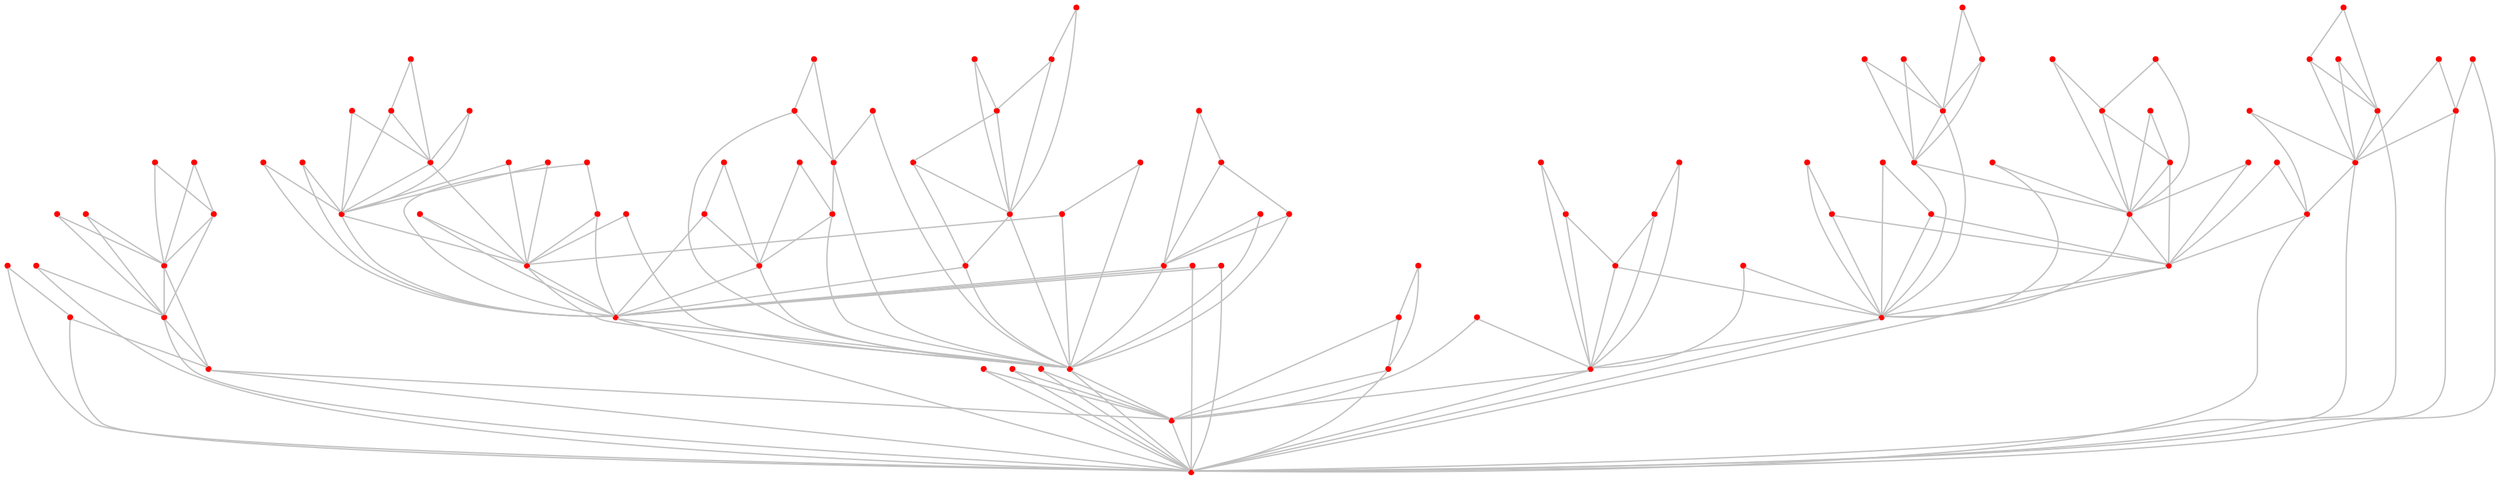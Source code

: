 graph {
	0 [color=red shape=point]
	1 [color=red shape=point]
	2 [color=red shape=point]
	3 [color=red shape=point]
	4 [color=red shape=point]
	5 [color=red shape=point]
	6 [color=red shape=point]
	7 [color=red shape=point]
	8 [color=red shape=point]
	9 [color=red shape=point]
	10 [color=red shape=point]
	11 [color=red shape=point]
	12 [color=red shape=point]
	13 [color=red shape=point]
	14 [color=red shape=point]
	15 [color=red shape=point]
	16 [color=red shape=point]
	17 [color=red shape=point]
	18 [color=red shape=point]
	19 [color=red shape=point]
	20 [color=red shape=point]
	21 [color=red shape=point]
	22 [color=red shape=point]
	23 [color=red shape=point]
	24 [color=red shape=point]
	25 [color=red shape=point]
	26 [color=red shape=point]
	27 [color=red shape=point]
	28 [color=red shape=point]
	29 [color=red shape=point]
	30 [color=red shape=point]
	31 [color=red shape=point]
	32 [color=red shape=point]
	33 [color=red shape=point]
	34 [color=red shape=point]
	35 [color=red shape=point]
	36 [color=red shape=point]
	37 [color=red shape=point]
	38 [color=red shape=point]
	39 [color=red shape=point]
	40 [color=red shape=point]
	41 [color=red shape=point]
	42 [color=red shape=point]
	43 [color=red shape=point]
	44 [color=red shape=point]
	45 [color=red shape=point]
	46 [color=red shape=point]
	47 [color=red shape=point]
	48 [color=red shape=point]
	49 [color=red shape=point]
	50 [color=red shape=point]
	51 [color=red shape=point]
	52 [color=red shape=point]
	53 [color=red shape=point]
	54 [color=red shape=point]
	55 [color=red shape=point]
	56 [color=red shape=point]
	57 [color=red shape=point]
	58 [color=red shape=point]
	59 [color=red shape=point]
	60 [color=red shape=point]
	61 [color=red shape=point]
	62 [color=red shape=point]
	63 [color=red shape=point]
	64 [color=red shape=point]
	65 [color=red shape=point]
	66 [color=red shape=point]
	67 [color=red shape=point]
	68 [color=red shape=point]
	69 [color=red shape=point]
	70 [color=red shape=point]
	71 [color=red shape=point]
	72 [color=red shape=point]
	73 [color=red shape=point]
	74 [color=red shape=point]
	75 [color=red shape=point]
	76 [color=red shape=point]
	77 [color=red shape=point]
	78 [color=red shape=point]
	79 [color=red shape=point]
	80 [color=red shape=point]
	81 [color=red shape=point]
	82 [color=red shape=point]
	83 [color=red shape=point]
	84 [color=red shape=point]
	85 [color=red shape=point]
	86 [color=red shape=point]
	87 [color=red shape=point]
	88 [color=red shape=point]
	89 [color=red shape=point]
	90 [color=red shape=point]
	91 [color=red shape=point]
	92 [color=red shape=point]
	93 [color=red shape=point]
	94 [color=red shape=point]
	95 [color=red shape=point]
	96 [color=red shape=point]
	97 [color=red shape=point]
	98 [color=red shape=point]
	99 [color=red shape=point]
	0 -- 1 [color=gray]
	1 -- 2 [color=gray]
	0 -- 2 [color=gray]
	3 -- 1 [color=gray]
	3 -- 2 [color=gray]
	4 -- 3 [color=gray]
	4 -- 2 [color=gray]
	5 -- 1 [color=gray]
	5 -- 2 [color=gray]
	6 -- 5 [color=gray]
	6 -- 2 [color=gray]
	7 -- 4 [color=gray]
	7 -- 3 [color=gray]
	8 -- 1 [color=gray]
	8 -- 2 [color=gray]
	9 -- 4 [color=gray]
	9 -- 3 [color=gray]
	10 -- 6 [color=gray]
	10 -- 2 [color=gray]
	11 -- 9 [color=gray]
	11 -- 4 [color=gray]
	12 -- 4 [color=gray]
	12 -- 3 [color=gray]
	13 -- 10 [color=gray]
	13 -- 6 [color=gray]
	14 -- 6 [color=gray]
	14 -- 5 [color=gray]
	15 -- 13 [color=gray]
	15 -- 6 [color=gray]
	16 -- 9 [color=gray]
	16 -- 4 [color=gray]
	17 -- 14 [color=gray]
	17 -- 5 [color=gray]
	18 -- 15 [color=gray]
	18 -- 6 [color=gray]
	19 -- 1 [color=gray]
	19 -- 2 [color=gray]
	20 -- 10 [color=gray]
	20 -- 2 [color=gray]
	21 -- 14 [color=gray]
	21 -- 5 [color=gray]
	22 -- 18 [color=gray]
	22 -- 15 [color=gray]
	23 -- 20 [color=gray]
	23 -- 10 [color=gray]
	24 -- 10 [color=gray]
	24 -- 6 [color=gray]
	25 -- 4 [color=gray]
	25 -- 3 [color=gray]
	26 -- 7 [color=gray]
	26 -- 3 [color=gray]
	27 -- 0 [color=gray]
	27 -- 2 [color=gray]
	28 -- 4 [color=gray]
	28 -- 2 [color=gray]
	29 -- 1 [color=gray]
	29 -- 2 [color=gray]
	30 -- 0 [color=gray]
	30 -- 2 [color=gray]
	31 -- 16 [color=gray]
	31 -- 9 [color=gray]
	32 -- 12 [color=gray]
	32 -- 3 [color=gray]
	33 -- 9 [color=gray]
	33 -- 3 [color=gray]
	34 -- 21 [color=gray]
	34 -- 5 [color=gray]
	35 -- 31 [color=gray]
	35 -- 16 [color=gray]
	36 -- 25 [color=gray]
	36 -- 3 [color=gray]
	37 -- 18 [color=gray]
	37 -- 15 [color=gray]
	38 -- 4 [color=gray]
	38 -- 2 [color=gray]
	39 -- 10 [color=gray]
	39 -- 6 [color=gray]
	40 -- 32 [color=gray]
	40 -- 12 [color=gray]
	41 -- 13 [color=gray]
	41 -- 10 [color=gray]
	42 -- 30 [color=gray]
	42 -- 0 [color=gray]
	43 -- 31 [color=gray]
	43 -- 16 [color=gray]
	44 -- 27 [color=gray]
	44 -- 2 [color=gray]
	45 -- 36 [color=gray]
	45 -- 25 [color=gray]
	46 -- 39 [color=gray]
	46 -- 6 [color=gray]
	47 -- 43 [color=gray]
	47 -- 31 [color=gray]
	48 -- 19 [color=gray]
	48 -- 1 [color=gray]
	49 -- 12 [color=gray]
	49 -- 3 [color=gray]
	50 -- 17 [color=gray]
	50 -- 5 [color=gray]
	51 -- 11 [color=gray]
	51 -- 4 [color=gray]
	52 -- 20 [color=gray]
	52 -- 2 [color=gray]
	53 -- 16 [color=gray]
	53 -- 9 [color=gray]
	54 -- 13 [color=gray]
	54 -- 10 [color=gray]
	55 -- 41 [color=gray]
	55 -- 13 [color=gray]
	56 -- 52 [color=gray]
	56 -- 2 [color=gray]
	57 -- 33 [color=gray]
	57 -- 3 [color=gray]
	58 -- 9 [color=gray]
	58 -- 4 [color=gray]
	59 -- 18 [color=gray]
	59 -- 15 [color=gray]
	60 -- 41 [color=gray]
	60 -- 13 [color=gray]
	61 -- 52 [color=gray]
	61 -- 20 [color=gray]
	62 -- 42 [color=gray]
	62 -- 30 [color=gray]
	63 -- 45 [color=gray]
	63 -- 36 [color=gray]
	64 -- 7 [color=gray]
	64 -- 4 [color=gray]
	65 -- 52 [color=gray]
	65 -- 2 [color=gray]
	66 -- 26 [color=gray]
	66 -- 3 [color=gray]
	67 -- 66 [color=gray]
	67 -- 3 [color=gray]
	68 -- 6 [color=gray]
	68 -- 5 [color=gray]
	69 -- 60 [color=gray]
	69 -- 13 [color=gray]
	70 -- 9 [color=gray]
	70 -- 3 [color=gray]
	71 -- 40 [color=gray]
	71 -- 12 [color=gray]
	72 -- 42 [color=gray]
	72 -- 30 [color=gray]
	73 -- 66 [color=gray]
	73 -- 3 [color=gray]
	74 -- 42 [color=gray]
	74 -- 30 [color=gray]
	75 -- 67 [color=gray]
	75 -- 66 [color=gray]
	76 -- 59 [color=gray]
	76 -- 18 [color=gray]
	77 -- 30 [color=gray]
	77 -- 2 [color=gray]
	78 -- 56 [color=gray]
	78 -- 52 [color=gray]
	79 -- 16 [color=gray]
	79 -- 4 [color=gray]
	80 -- 16 [color=gray]
	80 -- 9 [color=gray]
	81 -- 65 [color=gray]
	81 -- 2 [color=gray]
	82 -- 24 [color=gray]
	82 -- 6 [color=gray]
	83 -- 65 [color=gray]
	83 -- 52 [color=gray]
	84 -- 31 [color=gray]
	84 -- 16 [color=gray]
	85 -- 1 [color=gray]
	85 -- 2 [color=gray]
	86 -- 72 [color=gray]
	86 -- 42 [color=gray]
	87 -- 26 [color=gray]
	87 -- 7 [color=gray]
	88 -- 63 [color=gray]
	88 -- 36 [color=gray]
	89 -- 88 [color=gray]
	89 -- 36 [color=gray]
	90 -- 64 [color=gray]
	90 -- 7 [color=gray]
	91 -- 48 [color=gray]
	91 -- 19 [color=gray]
	92 -- 60 [color=gray]
	92 -- 13 [color=gray]
	93 -- 78 [color=gray]
	93 -- 56 [color=gray]
	94 -- 13 [color=gray]
	94 -- 6 [color=gray]
	95 -- 63 [color=gray]
	95 -- 36 [color=gray]
	96 -- 16 [color=gray]
	96 -- 4 [color=gray]
	97 -- 56 [color=gray]
	97 -- 52 [color=gray]
	98 -- 72 [color=gray]
	98 -- 42 [color=gray]
	99 -- 5 [color=gray]
	99 -- 1 [color=gray]
}
